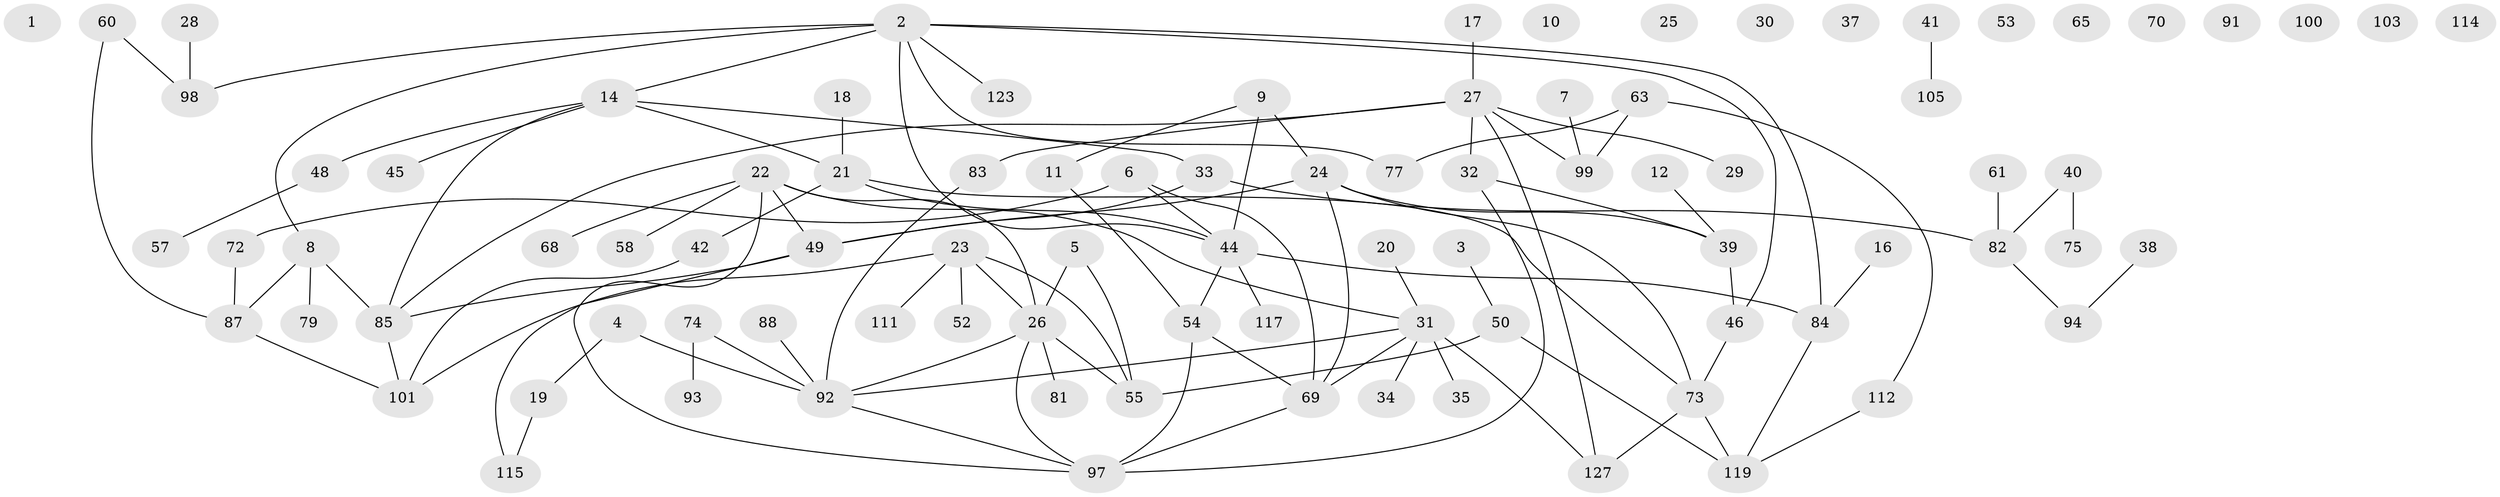 // original degree distribution, {0: 0.09448818897637795, 3: 0.2283464566929134, 1: 0.2755905511811024, 2: 0.18110236220472442, 4: 0.13385826771653545, 6: 0.015748031496062992, 5: 0.06299212598425197, 8: 0.007874015748031496}
// Generated by graph-tools (version 1.1) at 2025/41/03/06/25 10:41:19]
// undirected, 90 vertices, 110 edges
graph export_dot {
graph [start="1"]
  node [color=gray90,style=filled];
  1;
  2 [super="+43"];
  3 [super="+67"];
  4 [super="+125"];
  5;
  6 [super="+71"];
  7 [super="+64"];
  8 [super="+13"];
  9 [super="+90"];
  10;
  11 [super="+78"];
  12;
  14 [super="+15"];
  16;
  17 [super="+59"];
  18;
  19 [super="+36"];
  20;
  21 [super="+47"];
  22 [super="+80"];
  23 [super="+116"];
  24 [super="+108"];
  25;
  26 [super="+107"];
  27 [super="+95"];
  28;
  29;
  30;
  31 [super="+62"];
  32 [super="+76"];
  33;
  34 [super="+86"];
  35;
  37;
  38;
  39 [super="+56"];
  40;
  41;
  42 [super="+118"];
  44 [super="+51"];
  45;
  46 [super="+66"];
  48;
  49 [super="+121"];
  50 [super="+120"];
  52;
  53;
  54;
  55 [super="+110"];
  57;
  58;
  60;
  61;
  63;
  65;
  68;
  69 [super="+102"];
  70;
  72;
  73 [super="+122"];
  74 [super="+96"];
  75;
  77 [super="+126"];
  79;
  81 [super="+124"];
  82 [super="+89"];
  83;
  84;
  85;
  87 [super="+113"];
  88;
  91;
  92 [super="+104"];
  93;
  94;
  97;
  98;
  99;
  100;
  101 [super="+106"];
  103;
  105 [super="+109"];
  111;
  112;
  114;
  115;
  117;
  119;
  123;
  127;
  2 -- 77;
  2 -- 98;
  2 -- 8 [weight=2];
  2 -- 46;
  2 -- 84;
  2 -- 123;
  2 -- 44;
  2 -- 14;
  3 -- 50;
  4 -- 19;
  4 -- 92;
  5 -- 26;
  5 -- 55;
  6 -- 69;
  6 -- 72;
  6 -- 44;
  7 -- 99;
  8 -- 87;
  8 -- 85;
  8 -- 79;
  9 -- 11;
  9 -- 44;
  9 -- 24;
  11 -- 54;
  12 -- 39;
  14 -- 33;
  14 -- 45;
  14 -- 48;
  14 -- 85;
  14 -- 21;
  16 -- 84;
  17 -- 27;
  18 -- 21;
  19 -- 115;
  20 -- 31;
  21 -- 44;
  21 -- 73;
  21 -- 42;
  22 -- 58;
  22 -- 68;
  22 -- 97;
  22 -- 31;
  22 -- 49;
  22 -- 26;
  23 -- 26;
  23 -- 52;
  23 -- 101;
  23 -- 111;
  23 -- 55;
  24 -- 39;
  24 -- 73;
  24 -- 49;
  24 -- 69;
  26 -- 97;
  26 -- 55;
  26 -- 92;
  26 -- 81;
  27 -- 29;
  27 -- 83;
  27 -- 32;
  27 -- 99;
  27 -- 85;
  27 -- 127;
  28 -- 98;
  31 -- 35;
  31 -- 127;
  31 -- 92;
  31 -- 34;
  31 -- 69;
  32 -- 39;
  32 -- 97;
  33 -- 49;
  33 -- 82;
  38 -- 94;
  39 -- 46;
  40 -- 75;
  40 -- 82;
  41 -- 105;
  42 -- 101;
  44 -- 84;
  44 -- 117;
  44 -- 54;
  46 -- 73;
  48 -- 57;
  49 -- 115;
  49 -- 85;
  50 -- 55;
  50 -- 119;
  54 -- 69;
  54 -- 97;
  60 -- 87;
  60 -- 98;
  61 -- 82;
  63 -- 77;
  63 -- 99;
  63 -- 112;
  69 -- 97;
  72 -- 87;
  73 -- 127;
  73 -- 119;
  74 -- 92;
  74 -- 93;
  82 -- 94;
  83 -- 92;
  84 -- 119;
  85 -- 101;
  87 -- 101;
  88 -- 92;
  92 -- 97;
  112 -- 119;
}
